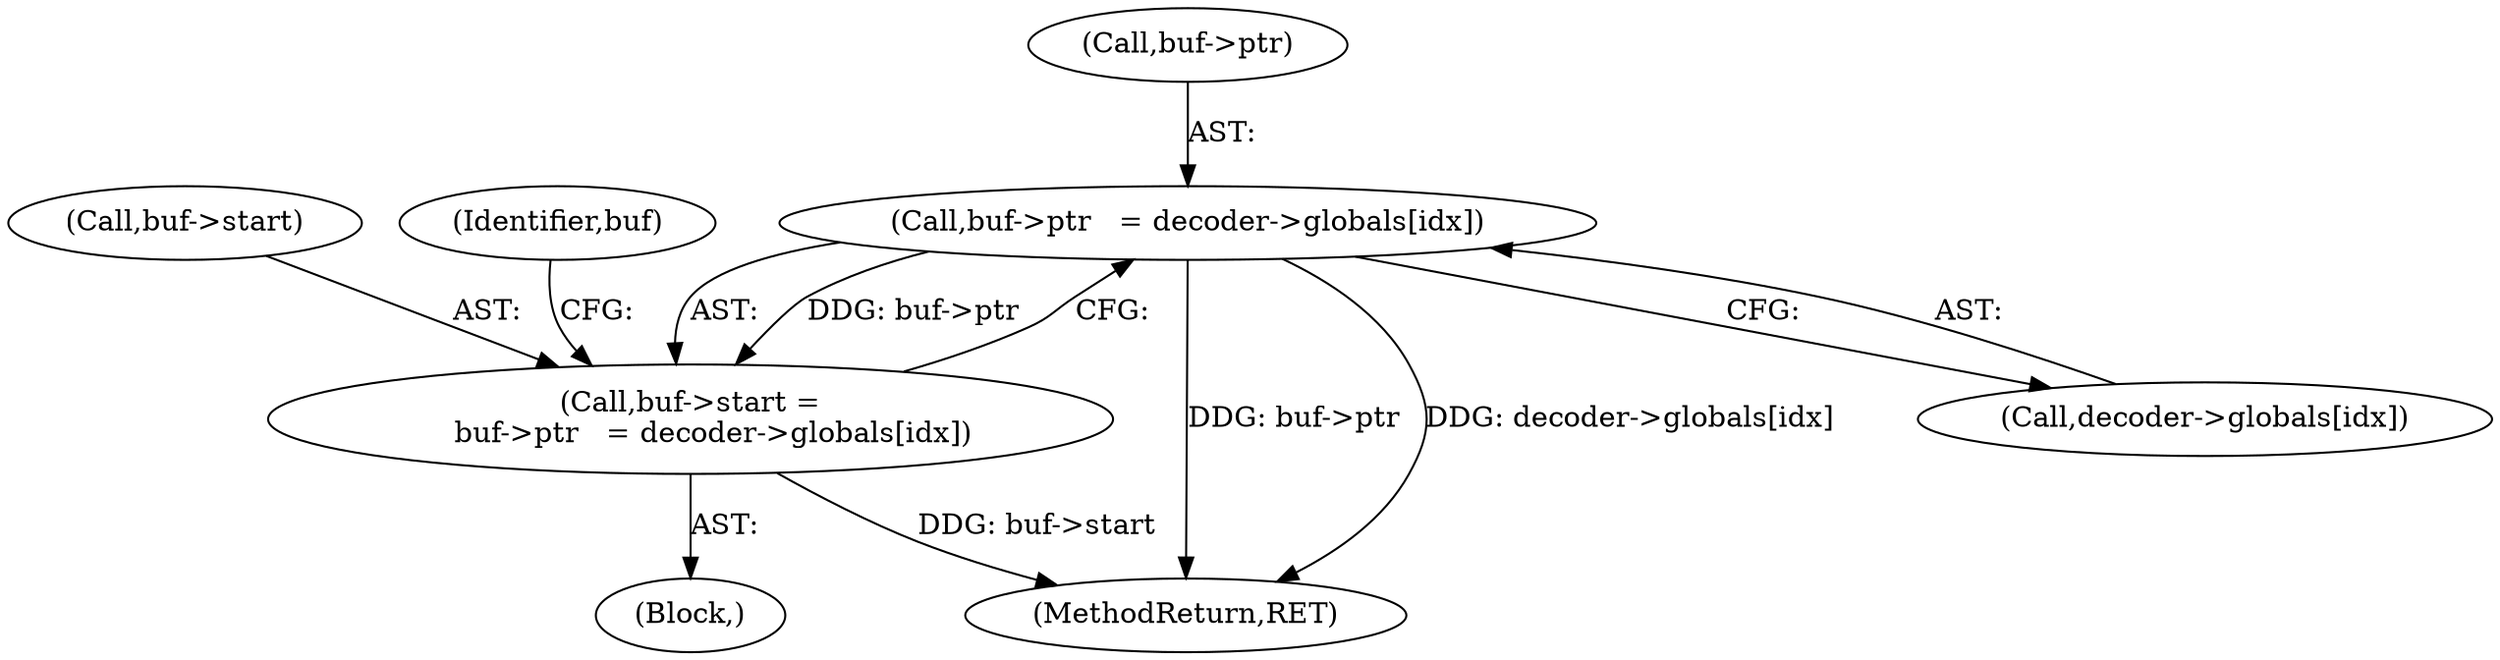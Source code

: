 digraph "0_savannah_135c3faebb96f8f550bd4f318716f2e1e095a969@array" {
"1000131" [label="(Call,buf->ptr   = decoder->globals[idx])"];
"1000127" [label="(Call,buf->start =\n     buf->ptr   = decoder->globals[idx])"];
"1000151" [label="(MethodReturn,RET)"];
"1000128" [label="(Call,buf->start)"];
"1000135" [label="(Call,decoder->globals[idx])"];
"1000131" [label="(Call,buf->ptr   = decoder->globals[idx])"];
"1000142" [label="(Identifier,buf)"];
"1000105" [label="(Block,)"];
"1000132" [label="(Call,buf->ptr)"];
"1000127" [label="(Call,buf->start =\n     buf->ptr   = decoder->globals[idx])"];
"1000131" -> "1000127"  [label="AST: "];
"1000131" -> "1000135"  [label="CFG: "];
"1000132" -> "1000131"  [label="AST: "];
"1000135" -> "1000131"  [label="AST: "];
"1000127" -> "1000131"  [label="CFG: "];
"1000131" -> "1000151"  [label="DDG: buf->ptr"];
"1000131" -> "1000151"  [label="DDG: decoder->globals[idx]"];
"1000131" -> "1000127"  [label="DDG: buf->ptr"];
"1000127" -> "1000105"  [label="AST: "];
"1000128" -> "1000127"  [label="AST: "];
"1000142" -> "1000127"  [label="CFG: "];
"1000127" -> "1000151"  [label="DDG: buf->start"];
}
